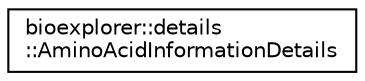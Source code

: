digraph "Graphical Class Hierarchy"
{
 // LATEX_PDF_SIZE
  edge [fontname="Helvetica",fontsize="10",labelfontname="Helvetica",labelfontsize="10"];
  node [fontname="Helvetica",fontsize="10",shape=record];
  rankdir="LR";
  Node0 [label="bioexplorer::details\l::AminoAcidInformationDetails",height=0.2,width=0.4,color="black", fillcolor="white", style="filled",URL="$d6/dda/structbioexplorer_1_1details_1_1AminoAcidInformationDetails.html",tooltip=" "];
}
